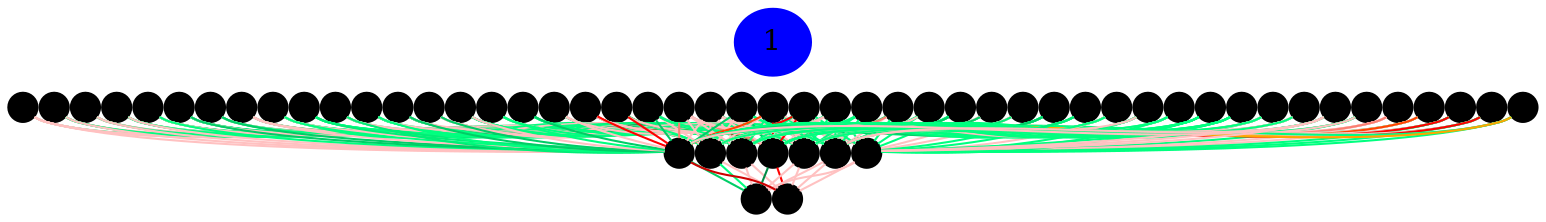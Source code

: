 graph {
	edge [bgcolor="purple:pink" color=yellow nodesep=0]
	graph [nodesep=0 ranksep=0]
	I [label=1 color=blue height=0.2 style=filled width=0.2]
	x_0 [label="" color=black height=0.2 style=filled width=0.2]
	x_1 [label="" color=black height=0.2 style=filled width=0.2]
	x_2 [label="" color=black height=0.2 style=filled width=0.2]
	x_3 [label="" color=black height=0.2 style=filled width=0.2]
	x_4 [label="" color=black height=0.2 style=filled width=0.2]
	x_5 [label="" color=black height=0.2 style=filled width=0.2]
	x_6 [label="" color=black height=0.2 style=filled width=0.2]
	x_7 [label="" color=black height=0.2 style=filled width=0.2]
	x_8 [label="" color=black height=0.2 style=filled width=0.2]
	x_9 [label="" color=black height=0.2 style=filled width=0.2]
	x_10 [label="" color=black fillcolor=black height=0.2 style=filled width=0.2]
	x_11 [label="" color=black fillcolor=black height=0.2 style=filled width=0.2]
	x_12 [label="" color=black height=0.2 style=filled width=0.2]
	x_13 [label="" color=black height=0.2 style=filled width=0.2]
	x_14 [label="" color=black height=0.2 style=filled width=0.2]
	x_15 [label="" color=black height=0.2 style=filled width=0.2]
	x_16 [label="" color=black height=0.2 style=filled width=0.2]
	x_17 [label="" color=black fillcolor=black height=0.2 style=filled width=0.2]
	x_18 [label="" color=black height=0.2 style=filled width=0.2]
	x_19 [label="" color=black height=0.2 style=filled width=0.2]
	x_20 [label="" color=black height=0.2 style=filled width=0.2]
	x_21 [label="" color=black height=0.2 style=filled width=0.2]
	x_22 [label="" color=black height=0.2 style=filled width=0.2]
	x_23 [label="" color=black fillcolor=black height=0.2 style=filled width=0.2]
	x_24 [label="" color=black fillcolor=black height=0.2 style=filled width=0.2]
	x_25 [label="" color=black fillcolor=black height=0.2 style=filled width=0.2]
	x_26 [label="" color=black height=0.2 style=filled width=0.2]
	x_27 [label="" color=black height=0.2 style=filled width=0.2]
	x_28 [label="" color=black height=0.2 style=filled width=0.2]
	x_29 [label="" color=black height=0.2 style=filled width=0.2]
	x_30 [label="" color=black fillcolor=black height=0.2 style=filled width=0.2]
	x_31 [label="" color=black height=0.2 style=filled width=0.2]
	x_32 [label="" color=black fillcolor=black height=0.2 style=filled width=0.2]
	x_33 [label="" color=black height=0.2 style=filled width=0.2]
	x_34 [label="" color=black height=0.2 style=filled width=0.2]
	x_35 [label="" color=black height=0.2 style=filled width=0.2]
	x_36 [label="" color=black height=0.2 style=filled width=0.2]
	x_37 [label="" color=black fillcolor=black height=0.2 style=filled width=0.2]
	x_38 [label="" color=black fillcolor=black height=0.2 style=filled width=0.2]
	x_39 [label="" color=black fillcolor=black height=0.2 style=filled width=0.2]
	x_40 [label="" color=black height=0.2 style=filled width=0.2]
	x_41 [label="" color=black height=0.2 style=filled width=0.2]
	x_42 [label="" color=black height=0.2 style=filled width=0.2]
	x_43 [label="" color=black height=0.2 style=filled width=0.2]
	x_44 [label="" color=black height=0.2 style=filled width=0.2]
	x_45 [label="" color=black height=0.2 style=filled width=0.2]
	x_46 [label="" color=black height=0.2 style=filled width=0.2]
	x_47 [label="" color=black height=0.2 style=filled width=0.2]
	x_48 [label="" color=black height=0.2 style=filled width=0.2]
	I -- x_0 [style=invis]
	I -- x_1 [style=invis]
	I -- x_2 [style=invis]
	I -- x_3 [style=invis]
	I -- x_4 [style=invis]
	I -- x_5 [style=invis]
	I -- x_6 [style=invis]
	I -- x_7 [style=invis]
	I -- x_8 [style=invis]
	I -- x_9 [style=invis]
	I -- x_10 [style=invis]
	I -- x_11 [style=invis]
	I -- x_12 [style=invis]
	I -- x_13 [style=invis]
	I -- x_14 [style=invis]
	I -- x_15 [style=invis]
	I -- x_16 [style=invis]
	I -- x_17 [style=invis]
	I -- x_18 [style=invis]
	I -- x_19 [style=invis]
	I -- x_20 [style=invis]
	I -- x_21 [style=invis]
	I -- x_22 [style=invis]
	I -- x_23 [style=invis]
	I -- x_24 [style=invis]
	I -- x_25 [style=invis]
	I -- x_26 [style=invis]
	I -- x_27 [style=invis]
	I -- x_28 [style=invis]
	I -- x_29 [style=invis]
	I -- x_30 [style=invis]
	I -- x_31 [style=invis]
	I -- x_32 [style=invis]
	I -- x_33 [style=invis]
	I -- x_34 [style=invis]
	I -- x_35 [style=invis]
	I -- x_36 [style=invis]
	I -- x_37 [style=invis]
	I -- x_38 [style=invis]
	I -- x_39 [style=invis]
	I -- x_40 [style=invis]
	I -- x_41 [style=invis]
	I -- x_42 [style=invis]
	I -- x_43 [style=invis]
	I -- x_44 [style=invis]
	I -- x_45 [style=invis]
	I -- x_46 [style=invis]
	I -- x_47 [style=invis]
	I -- x_48 [style=invis]
	x1_0 [label="" color=black fillcolor=black height=0.2 style=filled width=0.2]
	x1_1 [label="" color=black fillcolor=black height=0.2 style=filled width=0.2]
	x1_2 [label="" color=black fillcolor=black height=0.2 style=filled width=0.2]
	x1_3 [label="" color=black fillcolor=black height=0.2 style=filled width=0.2]
	x1_4 [label="" color=black fillcolor=black height=0.2 style=filled width=0.2]
	x1_5 [label="" color=black fillcolor=black height=0.2 style=filled width=0.2]
	x1_6 [label="" color=black fillcolor=black height=0.2 style=filled width=0.2]
	x_0 -- x1_0 [color=springgreen]
	x_1 -- x1_0 [color=rosybrown1]
	x_2 -- x1_0 [color=rosybrown1]
	x_3 -- x1_0 [color=springgreen]
	x_4 -- x1_0 [color=springgreen]
	x_5 -- x1_0 [color=rosybrown1]
	x_6 -- x1_0 [color=rosybrown1]
	x_7 -- x1_0 [color=rosybrown1]
	x_8 -- x1_0 [color=rosybrown1]
	x_9 -- x1_0 [color=springgreen]
	x_10 -- x1_0 [color=rosybrown1]
	x_11 -- x1_0 [color=springgreen]
	x_12 -- x1_0 [color=springgreen]
	x_13 -- x1_0 [color=rosybrown1]
	x_14 -- x1_0 [color=springgreen]
	x_15 -- x1_0 [color=rosybrown1]
	x_16 -- x1_0 [color=springgreen]
	x_17 -- x1_0 [color=springgreen]
	x_18 -- x1_0 [color=springgreen]
	x_19 -- x1_0 [color=springgreen]
	x_20 -- x1_0 [color=rosybrown1]
	x_21 -- x1_0 [color=rosybrown1]
	x_22 -- x1_0 [color=rosybrown1]
	x_23 -- x1_0 [color=rosybrown1]
	x_24 -- x1_0 [color=springgreen]
	x_25 -- x1_0 [color=springgreen]
	x_26 -- x1_0 [color=rosybrown1]
	x_27 -- x1_0 [color=rosybrown1]
	x_28 -- x1_0 [color=rosybrown1]
	x_29 -- x1_0 [color=rosybrown1]
	x_30 -- x1_0 [color=rosybrown1]
	x_31 -- x1_0 [color=springgreen]
	x_32 -- x1_0 [color=springgreen]
	x_33 -- x1_0 [color=springgreen]
	x_34 -- x1_0 [color=springgreen]
	x_35 -- x1_0 [color=rosybrown1]
	x_36 -- x1_0 [color=springgreen]
	x_37 -- x1_0 [color=rosybrown1]
	x_38 -- x1_0 [color=springgreen]
	x_39 -- x1_0 [color=rosybrown1]
	x_40 -- x1_0 [color=rosybrown1]
	x_41 -- x1_0 [color=springgreen]
	x_42 -- x1_0 [color=springgreen]
	x_43 -- x1_0 [color=springgreen]
	x_44 -- x1_0 [color=springgreen]
	x_45 -- x1_0 [color=rosybrown1]
	x_46 -- x1_0 [color=rosybrown1]
	x_47 -- x1_0 [color=rosybrown1]
	x_48 -- x1_0 [color=springgreen]
	x_0 -- x1_1 [color=springgreen]
	x_1 -- x1_1 [color=rosybrown1]
	x_2 -- x1_1 [color=springgreen]
	x_3 -- x1_1 [color=rosybrown1]
	x_4 -- x1_1 [color=rosybrown1]
	x_5 -- x1_1 [color=rosybrown1]
	x_6 -- x1_1 [color=springgreen]
	x_7 -- x1_1 [color=rosybrown1]
	x_8 -- x1_1 [color=rosybrown1]
	x_9 -- x1_1 [color=springgreen]
	x_10 -- x1_1 [color=springgreen]
	x_11 -- x1_1 [color=springgreen]
	x_12 -- x1_1 [color=rosybrown1]
	x_13 -- x1_1 [color=springgreen]
	x_14 -- x1_1 [color=springgreen]
	x_15 -- x1_1 [color=rosybrown1]
	x_16 -- x1_1 [color=springgreen]
	x_17 -- x1_1 [color=springgreen]
	x_18 -- x1_1 [color=rosybrown1]
	x_19 -- x1_1 [color=rosybrown1]
	x_20 -- x1_1 [color=springgreen]
	x_21 -- x1_1 [color=springgreen]
	x_22 -- x1_1 [color=rosybrown1]
	x_23 -- x1_1 [color=springgreen]
	x_24 -- x1_1 [color=springgreen]
	x_25 -- x1_1 [color=rosybrown1]
	x_26 -- x1_1 [color=springgreen]
	x_27 -- x1_1 [color=rosybrown1]
	x_28 -- x1_1 [color=rosybrown1]
	x_29 -- x1_1 [color=rosybrown1]
	x_30 -- x1_1 [color=springgreen]
	x_31 -- x1_1 [color=springgreen]
	x_32 -- x1_1 [color=springgreen]
	x_33 -- x1_1 [color=rosybrown1]
	x_34 -- x1_1 [color=rosybrown1]
	x_35 -- x1_1 [color=rosybrown1]
	x_36 -- x1_1 [color=rosybrown1]
	x_37 -- x1_1 [color=rosybrown1]
	x_38 -- x1_1 [color=rosybrown1]
	x_39 -- x1_1 [color=springgreen]
	x_40 -- x1_1 [color=springgreen]
	x_41 -- x1_1 [color=springgreen]
	x_42 -- x1_1 [color=rosybrown1]
	x_43 -- x1_1 [color=springgreen]
	x_44 -- x1_1 [color=springgreen]
	x_45 -- x1_1 [color=springgreen]
	x_46 -- x1_1 [color=rosybrown1]
	x_47 -- x1_1 [color=springgreen]
	x_48 -- x1_1 [color=springgreen]
	x_0 -- x1_2 [color=rosybrown1]
	x_1 -- x1_2 [color=rosybrown1]
	x_2 -- x1_2 [color=orange]
	x_3 -- x1_2 [color=red]
	x_4 -- x1_2 [color=red]
	x_5 -- x1_2 [color=orange]
	x_6 -- x1_2 [color=rosybrown1]
	x_7 -- x1_2 [color=rosybrown1]
	x_8 -- x1_2 [color=rosybrown1]
	x_9 -- x1_2 [color=rosybrown1]
	x_10 -- x1_2 [color=springgreen1]
	x_11 -- x1_2 [color=springgreen3]
	x_12 -- x1_2 [color=springgreen3]
	x_13 -- x1_2 [color=salmon]
	x_14 -- x1_2 [color=springgreen]
	x_15 -- x1_2 [color=springgreen1]
	x_16 -- x1_2 [color=springgreen2]
	x_17 -- x1_2 [color=springgreen1]
	x_18 -- x1_2 [color=springgreen4]
	x_19 -- x1_2 [color=springgreen3]
	x_20 -- x1_2 [color=rosybrown1]
	x_21 -- x1_2 [color=springgreen]
	x_22 -- x1_2 [color=springgreen3]
	x_23 -- x1_2 [color=rosybrown1]
	x_24 -- x1_2 [color=red3]
	x_25 -- x1_2 [color=red]
	x_26 -- x1_2 [color=springgreen3]
	x_27 -- x1_2 [color=salmon]
	x_28 -- x1_2 [color=rosybrown1]
	x_29 -- x1_2 [color=springgreen3]
	x_30 -- x1_2 [color=red]
	x_31 -- x1_2 [color=red]
	x_32 -- x1_2 [color=rosybrown1]
	x_33 -- x1_2 [color=springgreen1]
	x_34 -- x1_2 [color=salmon]
	x_35 -- x1_2 [color=rosybrown1]
	x_36 -- x1_2 [color=springgreen3]
	x_37 -- x1_2 [color=springgreen3]
	x_38 -- x1_2 [color=springgreen2]
	x_39 -- x1_2 [color=springgreen3]
	x_40 -- x1_2 [color=springgreen2]
	x_41 -- x1_2 [color=springgreen]
	x_42 -- x1_2 [color=springgreen]
	x_43 -- x1_2 [color=springgreen]
	x_44 -- x1_2 [color=springgreen]
	x_45 -- x1_2 [color=springgreen]
	x_46 -- x1_2 [color=rosybrown1]
	x_47 -- x1_2 [color=springgreen]
	x_48 -- x1_2 [color=springgreen]
	x_0 -- x1_3 [color=rosybrown1]
	x_1 -- x1_3 [color=rosybrown1]
	x_2 -- x1_3 [color=springgreen]
	x_3 -- x1_3 [color=springgreen]
	x_4 -- x1_3 [color=springgreen]
	x_5 -- x1_3 [color=rosybrown1]
	x_6 -- x1_3 [color=rosybrown1]
	x_7 -- x1_3 [color=rosybrown1]
	x_8 -- x1_3 [color=rosybrown1]
	x_9 -- x1_3 [color=rosybrown1]
	x_10 -- x1_3 [color=springgreen]
	x_11 -- x1_3 [color=springgreen]
	x_12 -- x1_3 [color=rosybrown1]
	x_13 -- x1_3 [color=springgreen]
	x_14 -- x1_3 [color=springgreen]
	x_15 -- x1_3 [color=springgreen]
	x_16 -- x1_3 [color=springgreen]
	x_17 -- x1_3 [color=springgreen]
	x_18 -- x1_3 [color=springgreen]
	x_19 -- x1_3 [color=rosybrown1]
	x_20 -- x1_3 [color=springgreen]
	x_21 -- x1_3 [color=rosybrown1]
	x_22 -- x1_3 [color=springgreen]
	x_23 -- x1_3 [color=springgreen]
	x_24 -- x1_3 [color=rosybrown1]
	x_25 -- x1_3 [color=springgreen]
	x_26 -- x1_3 [color=rosybrown1]
	x_27 -- x1_3 [color=rosybrown1]
	x_28 -- x1_3 [color=springgreen]
	x_29 -- x1_3 [color=rosybrown1]
	x_30 -- x1_3 [color=rosybrown1]
	x_31 -- x1_3 [color=rosybrown1]
	x_32 -- x1_3 [color=springgreen]
	x_33 -- x1_3 [color=springgreen]
	x_34 -- x1_3 [color=springgreen]
	x_35 -- x1_3 [color=springgreen]
	x_36 -- x1_3 [color=springgreen]
	x_37 -- x1_3 [color=springgreen]
	x_38 -- x1_3 [color=rosybrown1]
	x_39 -- x1_3 [color=springgreen]
	x_40 -- x1_3 [color=rosybrown1]
	x_41 -- x1_3 [color=rosybrown1]
	x_42 -- x1_3 [color=springgreen]
	x_43 -- x1_3 [color=rosybrown1]
	x_44 -- x1_3 [color=springgreen]
	x_45 -- x1_3 [color=springgreen]
	x_46 -- x1_3 [color=springgreen]
	x_47 -- x1_3 [color=rosybrown1]
	x_48 -- x1_3 [color=springgreen]
	x_0 -- x1_4 [color=springgreen]
	x_1 -- x1_4 [color=rosybrown1]
	x_2 -- x1_4 [color=rosybrown1]
	x_3 -- x1_4 [color=rosybrown1]
	x_4 -- x1_4 [color=rosybrown1]
	x_5 -- x1_4 [color=springgreen]
	x_6 -- x1_4 [color=rosybrown1]
	x_7 -- x1_4 [color=springgreen]
	x_8 -- x1_4 [color=rosybrown1]
	x_9 -- x1_4 [color=springgreen]
	x_10 -- x1_4 [color=rosybrown1]
	x_11 -- x1_4 [color=springgreen]
	x_12 -- x1_4 [color=rosybrown1]
	x_13 -- x1_4 [color=rosybrown1]
	x_14 -- x1_4 [color=rosybrown1]
	x_15 -- x1_4 [color=springgreen]
	x_16 -- x1_4 [color=rosybrown1]
	x_17 -- x1_4 [color=springgreen]
	x_18 -- x1_4 [color=springgreen]
	x_19 -- x1_4 [color=rosybrown1]
	x_20 -- x1_4 [color=springgreen]
	x_21 -- x1_4 [color=rosybrown1]
	x_22 -- x1_4 [color=springgreen]
	x_23 -- x1_4 [color=springgreen]
	x_24 -- x1_4 [color=rosybrown1]
	x_25 -- x1_4 [color=springgreen]
	x_26 -- x1_4 [color=springgreen]
	x_27 -- x1_4 [color=rosybrown1]
	x_28 -- x1_4 [color=rosybrown1]
	x_29 -- x1_4 [color=springgreen]
	x_30 -- x1_4 [color=springgreen]
	x_31 -- x1_4 [color=rosybrown1]
	x_32 -- x1_4 [color=springgreen]
	x_33 -- x1_4 [color=springgreen]
	x_34 -- x1_4 [color=rosybrown1]
	x_35 -- x1_4 [color=springgreen]
	x_36 -- x1_4 [color=springgreen]
	x_37 -- x1_4 [color=rosybrown1]
	x_38 -- x1_4 [color=rosybrown1]
	x_39 -- x1_4 [color=springgreen]
	x_40 -- x1_4 [color=springgreen]
	x_41 -- x1_4 [color=springgreen]
	x_42 -- x1_4 [color=rosybrown1]
	x_43 -- x1_4 [color=rosybrown1]
	x_44 -- x1_4 [color=springgreen]
	x_45 -- x1_4 [color=springgreen]
	x_46 -- x1_4 [color=springgreen]
	x_47 -- x1_4 [color=rosybrown1]
	x_48 -- x1_4 [color=rosybrown1]
	x_0 -- x1_5 [color=springgreen]
	x_1 -- x1_5 [color=rosybrown1]
	x_2 -- x1_5 [color=rosybrown1]
	x_3 -- x1_5 [color=springgreen]
	x_4 -- x1_5 [color=springgreen]
	x_5 -- x1_5 [color=springgreen]
	x_6 -- x1_5 [color=rosybrown1]
	x_7 -- x1_5 [color=springgreen]
	x_8 -- x1_5 [color=springgreen]
	x_9 -- x1_5 [color=springgreen]
	x_10 -- x1_5 [color=rosybrown1]
	x_11 -- x1_5 [color=rosybrown1]
	x_12 -- x1_5 [color=springgreen]
	x_13 -- x1_5 [color=rosybrown1]
	x_14 -- x1_5 [color=rosybrown1]
	x_15 -- x1_5 [color=springgreen]
	x_16 -- x1_5 [color=rosybrown1]
	x_17 -- x1_5 [color=rosybrown1]
	x_18 -- x1_5 [color=rosybrown1]
	x_19 -- x1_5 [color=rosybrown1]
	x_20 -- x1_5 [color=springgreen]
	x_21 -- x1_5 [color=springgreen]
	x_22 -- x1_5 [color=springgreen]
	x_23 -- x1_5 [color=rosybrown1]
	x_24 -- x1_5 [color=rosybrown1]
	x_25 -- x1_5 [color=rosybrown1]
	x_26 -- x1_5 [color=springgreen]
	x_27 -- x1_5 [color=rosybrown1]
	x_28 -- x1_5 [color=rosybrown1]
	x_29 -- x1_5 [color=springgreen]
	x_30 -- x1_5 [color=rosybrown1]
	x_31 -- x1_5 [color=springgreen]
	x_32 -- x1_5 [color=springgreen]
	x_33 -- x1_5 [color=springgreen]
	x_34 -- x1_5 [color=springgreen]
	x_35 -- x1_5 [color=springgreen]
	x_36 -- x1_5 [color=springgreen]
	x_37 -- x1_5 [color=rosybrown1]
	x_38 -- x1_5 [color=rosybrown1]
	x_39 -- x1_5 [color=springgreen]
	x_40 -- x1_5 [color=springgreen]
	x_41 -- x1_5 [color=rosybrown1]
	x_42 -- x1_5 [color=springgreen]
	x_43 -- x1_5 [color=springgreen]
	x_44 -- x1_5 [color=springgreen]
	x_45 -- x1_5 [color=springgreen]
	x_46 -- x1_5 [color=rosybrown1]
	x_47 -- x1_5 [color=rosybrown1]
	x_48 -- x1_5 [color=rosybrown1]
	x_0 -- x1_6 [color=rosybrown1]
	x_1 -- x1_6 [color=salmon]
	x_2 -- x1_6 [color=orangered]
	x_3 -- x1_6 [color=red]
	x_4 -- x1_6 [color=red]
	x_5 -- x1_6 [color=orange]
	x_6 -- x1_6 [color=rosybrown1]
	x_7 -- x1_6 [color=rosybrown1]
	x_8 -- x1_6 [color=rosybrown1]
	x_9 -- x1_6 [color=rosybrown1]
	x_10 -- x1_6 [color=springgreen1]
	x_11 -- x1_6 [color=springgreen3]
	x_12 -- x1_6 [color=springgreen3]
	x_13 -- x1_6 [color=rosybrown1]
	x_14 -- x1_6 [color=springgreen]
	x_15 -- x1_6 [color=springgreen2]
	x_16 -- x1_6 [color=springgreen2]
	x_17 -- x1_6 [color=springgreen1]
	x_18 -- x1_6 [color=springgreen3]
	x_19 -- x1_6 [color=springgreen3]
	x_20 -- x1_6 [color=rosybrown1]
	x_21 -- x1_6 [color=springgreen]
	x_22 -- x1_6 [color=springgreen3]
	x_23 -- x1_6 [color=rosybrown1]
	x_24 -- x1_6 [color=red]
	x_25 -- x1_6 [color=red]
	x_26 -- x1_6 [color=springgreen3]
	x_27 -- x1_6 [color=salmon]
	x_28 -- x1_6 [color=rosybrown1]
	x_29 -- x1_6 [color=springgreen3]
	x_30 -- x1_6 [color=orangered]
	x_31 -- x1_6 [color=red]
	x_32 -- x1_6 [color=rosybrown1]
	x_33 -- x1_6 [color=springgreen1]
	x_34 -- x1_6 [color=salmon]
	x_35 -- x1_6 [color=rosybrown1]
	x_36 -- x1_6 [color=springgreen3]
	x_37 -- x1_6 [color=springgreen3]
	x_38 -- x1_6 [color=springgreen2]
	x_39 -- x1_6 [color=springgreen3]
	x_40 -- x1_6 [color=springgreen2]
	x_41 -- x1_6 [color=springgreen]
	x_42 -- x1_6 [color=rosybrown1]
	x_43 -- x1_6 [color=springgreen]
	x_44 -- x1_6 [color=springgreen]
	x_45 -- x1_6 [color=springgreen]
	x_46 -- x1_6 [color=springgreen]
	x_47 -- x1_6 [color=springgreen]
	x_48 -- x1_6 [color=rosybrown1]
	x2_0 [label="" color=black fillcolor=black height=0.2 style=filled width=0.2]
	x2_1 [label="" color=black fillcolor=black height=0.2 style=filled width=0.2]
	x1_0 -- x2_0 [color=springgreen]
	x1_1 -- x2_0 [color=rosybrown1]
	x1_2 -- x2_0 [color=springgreen4]
	x1_3 -- x2_0 [color=rosybrown1]
	x1_4 -- x2_0 [color=rosybrown1]
	x1_5 -- x2_0 [color=rosybrown1]
	x1_6 -- x2_0 [color=springgreen3]
	x1_0 -- x2_1 [color=rosybrown1]
	x1_1 -- x2_1 [color=rosybrown1]
	x1_2 -- x2_1 [color=red]
	x1_3 -- x2_1 [color=rosybrown1]
	x1_4 -- x2_1 [color=rosybrown1]
	x1_5 -- x2_1 [color=rosybrown1]
	x1_6 -- x2_1 [color=red3]
}
